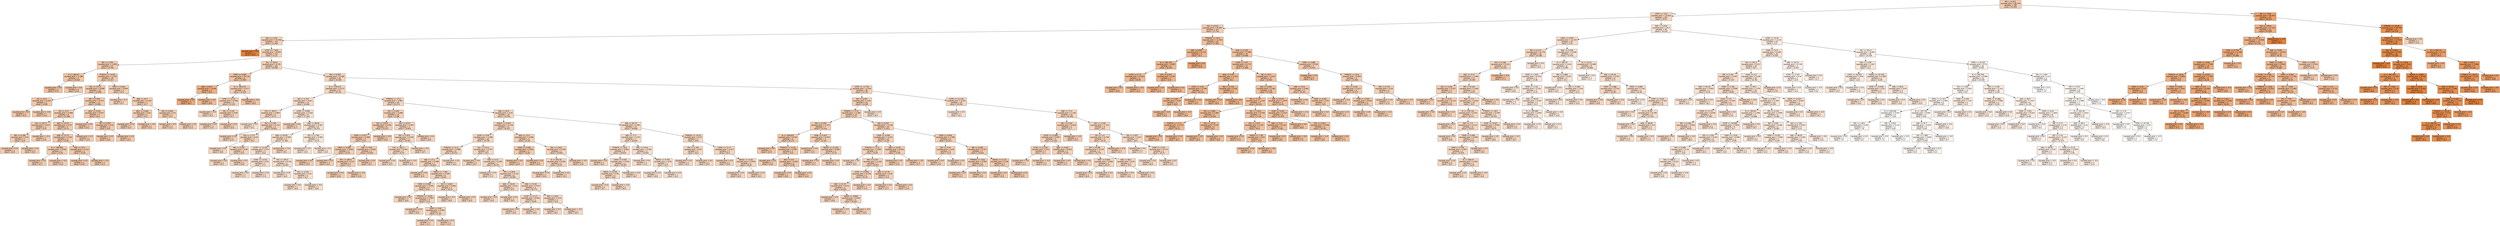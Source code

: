 digraph Tree {
node [shape=box, style="filled", color="black", fontname="helvetica"] ;
edge [fontname="helvetica"] ;
0 [label="RM <= 6.971\nsquared_error = 89.139\nsamples = 295\nvalue = 22.353", fillcolor="#f5ceb3"] ;
1 [label="LSTAT <= 15.0\nsquared_error = 37.653\nsamples = 252\nvalue = 19.51", fillcolor="#f7d6bf"] ;
0 -> 1 [labeldistance=2.5, labelangle=45, headlabel="True"] ;
2 [label="RM <= 6.543\nsquared_error = 20.807\nsamples = 157\nvalue = 22.756", fillcolor="#f5cdb1"] ;
1 -> 2 ;
3 [label="DIS <= 1.291\nsquared_error = 15.556\nsamples = 123\nvalue = 21.454", fillcolor="#f5d1b7"] ;
2 -> 3 ;
4 [label="squared_error = 0.0\nsamples = 1\nvalue = 50.0", fillcolor="#e58139"] ;
3 -> 4 ;
5 [label="LSTAT <= 7.845\nsquared_error = 8.949\nsamples = 122\nvalue = 21.22", fillcolor="#f6d2b8"] ;
3 -> 5 ;
6 [label="DIS <= 3.792\nsquared_error = 1.959\nsamples = 21\nvalue = 23.762", fillcolor="#f4caac"] ;
5 -> 6 ;
7 [label="B <= 364.63\nsquared_error = 1.389\nsamples = 3\nvalue = 25.833", fillcolor="#f3c5a3"] ;
6 -> 7 ;
8 [label="squared_error = 0.0\nsamples = 1\nvalue = 27.5", fillcolor="#f2c09c"] ;
7 -> 8 ;
9 [label="squared_error = 0.0\nsamples = 2\nvalue = 25.0", fillcolor="#f3c7a7"] ;
7 -> 9 ;
10 [label="PTRATIO <= 19.65\nsquared_error = 1.219\nsamples = 18\nvalue = 23.417", fillcolor="#f4cbae"] ;
6 -> 10 ;
11 [label="TAX <= 257.0\nsquared_error = 0.699\nsamples = 13\nvalue = 23.846", fillcolor="#f4caac"] ;
10 -> 11 ;
12 [label="ZN <= 10.0\nsquared_error = 0.202\nsamples = 2\nvalue = 24.85", fillcolor="#f4c7a8"] ;
11 -> 12 ;
13 [label="squared_error = 0.0\nsamples = 1\nvalue = 25.3", fillcolor="#f3c6a6"] ;
12 -> 13 ;
14 [label="squared_error = -0.0\nsamples = 1\nvalue = 24.4", fillcolor="#f4c9aa"] ;
12 -> 14 ;
15 [label="RM <= 6.405\nsquared_error = 0.573\nsamples = 11\nvalue = 23.664", fillcolor="#f4cbad"] ;
11 -> 15 ;
16 [label="ZN <= 12.5\nsquared_error = 0.499\nsamples = 8\nvalue = 23.388", fillcolor="#f4ccae"] ;
15 -> 16 ;
17 [label="TAX <= 367.5\nsquared_error = 0.027\nsamples = 3\nvalue = 22.8", fillcolor="#f5cdb1"] ;
16 -> 17 ;
18 [label="RM <= 6.188\nsquared_error = 0.01\nsamples = 2\nvalue = 22.9", fillcolor="#f5cdb0"] ;
17 -> 18 ;
19 [label="squared_error = 0.0\nsamples = 1\nvalue = 22.8", fillcolor="#f5cdb1"] ;
18 -> 19 ;
20 [label="squared_error = 0.0\nsamples = 1\nvalue = 23.0", fillcolor="#f5cdb0"] ;
18 -> 20 ;
21 [label="squared_error = -0.0\nsamples = 1\nvalue = 22.6", fillcolor="#f5ceb2"] ;
17 -> 21 ;
22 [label="AGE <= 42.55\nsquared_error = 0.45\nsamples = 5\nvalue = 23.74", fillcolor="#f4cbad"] ;
16 -> 22 ;
23 [label="AGE <= 31.75\nsquared_error = 0.342\nsamples = 4\nvalue = 23.95", fillcolor="#f4caac"] ;
22 -> 23 ;
24 [label="B <= 385.805\nsquared_error = 0.062\nsamples = 2\nvalue = 23.45", fillcolor="#f4cbae"] ;
23 -> 24 ;
25 [label="squared_error = 0.0\nsamples = 1\nvalue = 23.7", fillcolor="#f4cbad"] ;
24 -> 25 ;
26 [label="squared_error = -0.0\nsamples = 1\nvalue = 23.2", fillcolor="#f4ccaf"] ;
24 -> 26 ;
27 [label="AGE <= 35.3\nsquared_error = 0.122\nsamples = 2\nvalue = 24.45", fillcolor="#f4c9a9"] ;
23 -> 27 ;
28 [label="squared_error = 0.0\nsamples = 1\nvalue = 24.8", fillcolor="#f4c8a8"] ;
27 -> 28 ;
29 [label="squared_error = -0.0\nsamples = 1\nvalue = 24.1", fillcolor="#f4caab"] ;
27 -> 29 ;
30 [label="squared_error = 0.0\nsamples = 1\nvalue = 22.9", fillcolor="#f5cdb0"] ;
22 -> 30 ;
31 [label="NOX <= 0.422\nsquared_error = 0.027\nsamples = 3\nvalue = 24.4", fillcolor="#f4c9aa"] ;
15 -> 31 ;
32 [label="squared_error = 0.0\nsamples = 1\nvalue = 24.2", fillcolor="#f4c9ab"] ;
31 -> 32 ;
33 [label="RM <= 6.459\nsquared_error = 0.01\nsamples = 2\nvalue = 24.5", fillcolor="#f4c8a9"] ;
31 -> 33 ;
34 [label="squared_error = 0.0\nsamples = 1\nvalue = 24.6", fillcolor="#f4c8a9"] ;
33 -> 34 ;
35 [label="squared_error = 0.0\nsamples = 1\nvalue = 24.4", fillcolor="#f4c9aa"] ;
33 -> 35 ;
36 [label="CRIM <= 0.044\nsquared_error = 0.844\nsamples = 5\nvalue = 22.3", fillcolor="#f5cfb3"] ;
10 -> 36 ;
37 [label="squared_error = 0.0\nsamples = 1\nvalue = 20.7", fillcolor="#f6d3ba"] ;
36 -> 37 ;
38 [label="AGE <= 33.7\nsquared_error = 0.255\nsamples = 4\nvalue = 22.7", fillcolor="#f5cdb1"] ;
36 -> 38 ;
39 [label="NOX <= 0.495\nsquared_error = 0.01\nsamples = 2\nvalue = 23.2", fillcolor="#f4ccaf"] ;
38 -> 39 ;
40 [label="squared_error = 0.0\nsamples = 1\nvalue = 23.3", fillcolor="#f4ccae"] ;
39 -> 40 ;
41 [label="squared_error = -0.0\nsamples = 1\nvalue = 23.1", fillcolor="#f5ccaf"] ;
39 -> 41 ;
42 [label="DIS <= 6.842\nsquared_error = 0.0\nsamples = 2\nvalue = 22.2", fillcolor="#f5cfb3"] ;
38 -> 42 ;
43 [label="squared_error = 0.0\nsamples = 1\nvalue = 22.2", fillcolor="#f5cfb3"] ;
42 -> 43 ;
44 [label="squared_error = 0.0\nsamples = 1\nvalue = 22.2", fillcolor="#f5cfb3"] ;
42 -> 44 ;
45 [label="TAX <= 208.0\nsquared_error = 8.781\nsamples = 101\nvalue = 20.692", fillcolor="#f6d3ba"] ;
5 -> 45 ;
46 [label="CRIM <= 0.069\nsquared_error = 31.135\nsamples = 6\nvalue = 25.983", fillcolor="#f3c4a3"] ;
45 -> 46 ;
47 [label="AGE <= 65.5\nsquared_error = 10.89\nsamples = 2\nvalue = 32.9", fillcolor="#efb184"] ;
46 -> 47 ;
48 [label="squared_error = 0.0\nsamples = 1\nvalue = 36.2", fillcolor="#eda876"] ;
47 -> 48 ;
49 [label="squared_error = -0.0\nsamples = 1\nvalue = 29.6", fillcolor="#f1ba93"] ;
47 -> 49 ;
50 [label="B <= 390.075\nsquared_error = 5.377\nsamples = 4\nvalue = 22.525", fillcolor="#f5ceb2"] ;
46 -> 50 ;
51 [label="LSTAT <= 14.32\nsquared_error = 0.496\nsamples = 3\nvalue = 21.233", fillcolor="#f6d2b8"] ;
50 -> 51 ;
52 [label="squared_error = 0.0\nsamples = 1\nvalue = 20.3", fillcolor="#f6d4bc"] ;
51 -> 52 ;
53 [label="DIS <= 2.125\nsquared_error = 0.09\nsamples = 2\nvalue = 21.7", fillcolor="#f5d0b6"] ;
51 -> 53 ;
54 [label="squared_error = 0.0\nsamples = 1\nvalue = 21.4", fillcolor="#f6d1b7"] ;
53 -> 54 ;
55 [label="squared_error = 0.0\nsamples = 1\nvalue = 22.0", fillcolor="#f5cfb4"] ;
53 -> 55 ;
56 [label="squared_error = -0.0\nsamples = 1\nvalue = 26.4", fillcolor="#f3c3a1"] ;
50 -> 56 ;
57 [label="RM <= 6.083\nsquared_error = 5.489\nsamples = 95\nvalue = 20.358", fillcolor="#f6d4bb"] ;
45 -> 57 ;
58 [label="B <= 378.215\nsquared_error = 5.272\nsamples = 57\nvalue = 19.732", fillcolor="#f6d6be"] ;
57 -> 58 ;
59 [label="RM <= 5.702\nsquared_error = 5.611\nsamples = 14\nvalue = 18.064", fillcolor="#f7dac6"] ;
58 -> 59 ;
60 [label="TAX <= 305.5\nsquared_error = 3.854\nsamples = 5\nvalue = 19.72", fillcolor="#f6d6be"] ;
59 -> 60 ;
61 [label="squared_error = 0.0\nsamples = 1\nvalue = 16.1", fillcolor="#f9e0ce"] ;
60 -> 61 ;
62 [label="RM <= 5.183\nsquared_error = 0.722\nsamples = 4\nvalue = 20.625", fillcolor="#f6d3ba"] ;
60 -> 62 ;
63 [label="squared_error = 0.0\nsamples = 1\nvalue = 21.9", fillcolor="#f5d0b5"] ;
62 -> 63 ;
64 [label="DIS <= 1.771\nsquared_error = 0.24\nsamples = 3\nvalue = 20.2", fillcolor="#f6d4bc"] ;
62 -> 64 ;
65 [label="squared_error = 0.0\nsamples = 1\nvalue = 19.6", fillcolor="#f7d6bf"] ;
64 -> 65 ;
66 [label="RM <= 5.552\nsquared_error = 0.09\nsamples = 2\nvalue = 20.5", fillcolor="#f6d4bb"] ;
64 -> 66 ;
67 [label="squared_error = 0.0\nsamples = 1\nvalue = 20.2", fillcolor="#f6d4bc"] ;
66 -> 67 ;
68 [label="squared_error = 0.0\nsamples = 1\nvalue = 20.8", fillcolor="#f6d3b9"] ;
66 -> 68 ;
69 [label="LSTAT <= 9.995\nsquared_error = 4.218\nsamples = 9\nvalue = 17.144", fillcolor="#f8ddca"] ;
59 -> 69 ;
70 [label="squared_error = 0.0\nsamples = 1\nvalue = 21.7", fillcolor="#f5d0b6"] ;
69 -> 70 ;
71 [label="AGE <= 98.65\nsquared_error = 1.827\nsamples = 8\nvalue = 16.575", fillcolor="#f8dfcc"] ;
69 -> 71 ;
72 [label="AGE <= 95.95\nsquared_error = 0.935\nsamples = 6\nvalue = 17.183", fillcolor="#f8ddc9"] ;
71 -> 72 ;
73 [label="LSTAT <= 14.435\nsquared_error = 0.24\nsamples = 5\nvalue = 16.8", fillcolor="#f8decb"] ;
72 -> 73 ;
74 [label="LSTAT <= 13.55\nsquared_error = 0.01\nsamples = 2\nvalue = 17.3", fillcolor="#f8ddc9"] ;
73 -> 74 ;
75 [label="squared_error = 0.0\nsamples = 1\nvalue = 17.2", fillcolor="#f8ddc9"] ;
74 -> 75 ;
76 [label="squared_error = 0.0\nsamples = 1\nvalue = 17.4", fillcolor="#f8dcc8"] ;
74 -> 76 ;
77 [label="TAX <= 295.5\nsquared_error = 0.116\nsamples = 3\nvalue = 16.467", fillcolor="#f8dfcd"] ;
73 -> 77 ;
78 [label="squared_error = 0.0\nsamples = 1\nvalue = 16.0", fillcolor="#f9e0cf"] ;
77 -> 78 ;
79 [label="DIS <= 3.293\nsquared_error = 0.01\nsamples = 2\nvalue = 16.7", fillcolor="#f8decc"] ;
77 -> 79 ;
80 [label="squared_error = 0.0\nsamples = 1\nvalue = 16.8", fillcolor="#f8decb"] ;
79 -> 80 ;
81 [label="squared_error = -0.0\nsamples = 1\nvalue = 16.6", fillcolor="#f8dfcc"] ;
79 -> 81 ;
82 [label="squared_error = -0.0\nsamples = 1\nvalue = 19.1", fillcolor="#f7d8c1"] ;
72 -> 82 ;
83 [label="DIS <= 2.794\nsquared_error = 0.063\nsamples = 2\nvalue = 14.75", fillcolor="#f9e4d4"] ;
71 -> 83 ;
84 [label="squared_error = 0.0\nsamples = 1\nvalue = 15.0", fillcolor="#f9e3d3"] ;
83 -> 84 ;
85 [label="squared_error = 0.0\nsamples = 1\nvalue = 14.5", fillcolor="#fae4d5"] ;
83 -> 85 ;
86 [label="PTRATIO <= 17.6\nsquared_error = 3.961\nsamples = 43\nvalue = 20.274", fillcolor="#f6d4bc"] ;
58 -> 86 ;
87 [label="DIS <= 4.443\nsquared_error = 3.098\nsamples = 10\nvalue = 21.86", fillcolor="#f5d0b5"] ;
86 -> 87 ;
88 [label="DIS <= 3.613\nsquared_error = 0.291\nsamples = 6\nvalue = 23.217", fillcolor="#f4ccaf"] ;
87 -> 88 ;
89 [label="CRIM <= 0.077\nsquared_error = 0.068\nsamples = 5\nvalue = 23.0", fillcolor="#f5cdb0"] ;
88 -> 89 ;
90 [label="CRIM <= 0.058\nsquared_error = 0.003\nsamples = 2\nvalue = 23.25", fillcolor="#f4ccaf"] ;
89 -> 90 ;
91 [label="squared_error = 0.0\nsamples = 1\nvalue = 23.3", fillcolor="#f4ccae"] ;
90 -> 91 ;
92 [label="squared_error = 0.0\nsamples = 1\nvalue = 23.2", fillcolor="#f4ccaf"] ;
90 -> 92 ;
93 [label="AGE <= 78.6\nsquared_error = 0.042\nsamples = 3\nvalue = 22.833", fillcolor="#f5cdb1"] ;
89 -> 93 ;
94 [label="TAX <= 280.0\nsquared_error = 0.01\nsamples = 2\nvalue = 22.7", fillcolor="#f5cdb1"] ;
93 -> 94 ;
95 [label="squared_error = 0.0\nsamples = 1\nvalue = 22.8", fillcolor="#f5cdb1"] ;
94 -> 95 ;
96 [label="squared_error = -0.0\nsamples = 1\nvalue = 22.6", fillcolor="#f5ceb2"] ;
94 -> 96 ;
97 [label="squared_error = 0.0\nsamples = 1\nvalue = 23.1", fillcolor="#f5ccaf"] ;
93 -> 97 ;
98 [label="squared_error = -0.0\nsamples = 1\nvalue = 24.3", fillcolor="#f4c9aa"] ;
88 -> 98 ;
99 [label="DIS <= 8.017\nsquared_error = 0.407\nsamples = 4\nvalue = 19.825", fillcolor="#f6d5be"] ;
87 -> 99 ;
100 [label="RM <= 5.915\nsquared_error = 0.029\nsamples = 3\nvalue = 19.467", fillcolor="#f7d6bf"] ;
99 -> 100 ;
101 [label="TAX <= 383.5\nsquared_error = 0.002\nsamples = 2\nvalue = 19.35", fillcolor="#f7d7c0"] ;
100 -> 101 ;
102 [label="squared_error = 0.0\nsamples = 1\nvalue = 19.4", fillcolor="#f7d7c0"] ;
101 -> 102 ;
103 [label="squared_error = -0.0\nsamples = 1\nvalue = 19.3", fillcolor="#f7d7c0"] ;
101 -> 103 ;
104 [label="squared_error = -0.0\nsamples = 1\nvalue = 19.7", fillcolor="#f7d6be"] ;
100 -> 104 ;
105 [label="squared_error = 0.0\nsamples = 1\nvalue = 20.9", fillcolor="#f6d2b9"] ;
99 -> 105 ;
106 [label="AGE <= 64.0\nsquared_error = 3.23\nsamples = 33\nvalue = 19.794", fillcolor="#f6d6be"] ;
86 -> 106 ;
107 [label="INDUS <= 8.915\nsquared_error = 3.118\nsamples = 21\nvalue = 20.357", fillcolor="#f6d4bb"] ;
106 -> 107 ;
108 [label="LSTAT <= 9.04\nsquared_error = 1.499\nsamples = 16\nvalue = 19.756", fillcolor="#f6d6be"] ;
107 -> 108 ;
109 [label="PTRATIO <= 21.5\nsquared_error = 1.086\nsamples = 8\nvalue = 20.512", fillcolor="#f6d4bb"] ;
108 -> 109 ;
110 [label="AGE <= 27.2\nsquared_error = 0.368\nsamples = 7\nvalue = 20.843", fillcolor="#f6d3b9"] ;
109 -> 110 ;
111 [label="squared_error = 0.0\nsamples = 1\nvalue = 22.0", fillcolor="#f5cfb4"] ;
110 -> 111 ;
112 [label="INDUS <= 7.105\nsquared_error = 0.169\nsamples = 6\nvalue = 20.65", fillcolor="#f6d3ba"] ;
110 -> 112 ;
113 [label="CRIM <= 0.036\nsquared_error = 0.035\nsamples = 4\nvalue = 20.9", fillcolor="#f6d2b9"] ;
112 -> 113 ;
114 [label="squared_error = 0.0\nsamples = 1\nvalue = 20.6", fillcolor="#f6d3ba"] ;
113 -> 114 ;
115 [label="PTRATIO <= 19.05\nsquared_error = 0.007\nsamples = 3\nvalue = 21.0", fillcolor="#f6d2b9"] ;
113 -> 115 ;
116 [label="squared_error = 0.0\nsamples = 1\nvalue = 20.9", fillcolor="#f6d2b9"] ;
115 -> 116 ;
117 [label="CRIM <= 0.06\nsquared_error = 0.002\nsamples = 2\nvalue = 21.05", fillcolor="#f6d2b8"] ;
115 -> 117 ;
118 [label="squared_error = 0.0\nsamples = 1\nvalue = 21.1", fillcolor="#f6d2b8"] ;
117 -> 118 ;
119 [label="squared_error = 0.0\nsamples = 1\nvalue = 21.0", fillcolor="#f6d2b9"] ;
117 -> 119 ;
120 [label="DIS <= 4.603\nsquared_error = 0.062\nsamples = 2\nvalue = 20.15", fillcolor="#f6d5bc"] ;
112 -> 120 ;
121 [label="squared_error = 0.0\nsamples = 1\nvalue = 19.9", fillcolor="#f6d5bd"] ;
120 -> 121 ;
122 [label="squared_error = 0.0\nsamples = 1\nvalue = 20.4", fillcolor="#f6d4bb"] ;
120 -> 122 ;
123 [label="squared_error = 0.0\nsamples = 1\nvalue = 18.2", fillcolor="#f7dac5"] ;
109 -> 123 ;
124 [label="TAX <= 223.5\nsquared_error = 0.767\nsamples = 8\nvalue = 19.0", fillcolor="#f7d8c1"] ;
108 -> 124 ;
125 [label="squared_error = 0.0\nsamples = 1\nvalue = 20.7", fillcolor="#f6d3ba"] ;
124 -> 125 ;
126 [label="NOX <= 0.41\nsquared_error = 0.405\nsamples = 7\nvalue = 18.757", fillcolor="#f7d8c2"] ;
124 -> 126 ;
127 [label="squared_error = 0.0\nsamples = 1\nvalue = 17.4", fillcolor="#f8dcc8"] ;
126 -> 127 ;
128 [label="RM <= 5.878\nsquared_error = 0.115\nsamples = 6\nvalue = 18.983", fillcolor="#f7d8c1"] ;
126 -> 128 ;
129 [label="AGE <= 40.05\nsquared_error = 0.01\nsamples = 2\nvalue = 19.4", fillcolor="#f7d7c0"] ;
128 -> 129 ;
130 [label="squared_error = 0.0\nsamples = 1\nvalue = 19.3", fillcolor="#f7d7c0"] ;
129 -> 130 ;
131 [label="squared_error = 0.0\nsamples = 1\nvalue = 19.5", fillcolor="#f7d6bf"] ;
129 -> 131 ;
132 [label="AGE <= 53.05\nsquared_error = 0.037\nsamples = 4\nvalue = 18.775", fillcolor="#f7d8c2"] ;
128 -> 132 ;
133 [label="LSTAT <= 12.27\nsquared_error = 0.002\nsamples = 2\nvalue = 18.95", fillcolor="#f7d8c2"] ;
132 -> 133 ;
134 [label="squared_error = 0.0\nsamples = 1\nvalue = 19.0", fillcolor="#f7d8c1"] ;
133 -> 134 ;
135 [label="squared_error = 0.0\nsamples = 1\nvalue = 18.9", fillcolor="#f7d8c2"] ;
133 -> 135 ;
136 [label="RM <= 5.931\nsquared_error = 0.01\nsamples = 2\nvalue = 18.6", fillcolor="#f7d9c3"] ;
132 -> 136 ;
137 [label="squared_error = 0.0\nsamples = 1\nvalue = 18.5", fillcolor="#f7d9c4"] ;
136 -> 137 ;
138 [label="squared_error = -0.0\nsamples = 1\nvalue = 18.7", fillcolor="#f7d9c3"] ;
136 -> 138 ;
139 [label="RAD <= 15.0\nsquared_error = 3.446\nsamples = 5\nvalue = 22.28", fillcolor="#f5cfb3"] ;
107 -> 139 ;
140 [label="CRIM <= 0.208\nsquared_error = 0.002\nsamples = 2\nvalue = 24.45", fillcolor="#f4c9a9"] ;
139 -> 140 ;
141 [label="squared_error = 0.0\nsamples = 1\nvalue = 24.4", fillcolor="#f4c9aa"] ;
140 -> 141 ;
142 [label="squared_error = 0.0\nsamples = 1\nvalue = 24.5", fillcolor="#f4c8a9"] ;
140 -> 142 ;
143 [label="DIS <= 3.625\nsquared_error = 0.509\nsamples = 3\nvalue = 20.833", fillcolor="#f6d3b9"] ;
139 -> 143 ;
144 [label="B <= 392.56\nsquared_error = 0.062\nsamples = 2\nvalue = 20.35", fillcolor="#f6d4bb"] ;
143 -> 144 ;
145 [label="squared_error = 0.0\nsamples = 1\nvalue = 20.6", fillcolor="#f6d3ba"] ;
144 -> 145 ;
146 [label="squared_error = 0.0\nsamples = 1\nvalue = 20.1", fillcolor="#f6d5bd"] ;
144 -> 146 ;
147 [label="squared_error = -0.0\nsamples = 1\nvalue = 21.8", fillcolor="#f5d0b5"] ;
143 -> 147 ;
148 [label="AGE <= 82.15\nsquared_error = 1.901\nsamples = 12\nvalue = 18.808", fillcolor="#f7d8c2"] ;
106 -> 148 ;
149 [label="AGE <= 77.2\nsquared_error = 1.571\nsamples = 7\nvalue = 18.029", fillcolor="#f7dbc6"] ;
148 -> 149 ;
150 [label="PTRATIO <= 19.0\nsquared_error = 0.662\nsamples = 4\nvalue = 18.925", fillcolor="#f7d8c2"] ;
149 -> 150 ;
151 [label="squared_error = 0.0\nsamples = 1\nvalue = 20.3", fillcolor="#f6d4bc"] ;
150 -> 151 ;
152 [label="CRIM <= 0.505\nsquared_error = 0.042\nsamples = 3\nvalue = 18.467", fillcolor="#f7d9c4"] ;
150 -> 152 ;
153 [label="INDUS <= 6.255\nsquared_error = 0.01\nsamples = 2\nvalue = 18.6", fillcolor="#f7d9c3"] ;
152 -> 153 ;
154 [label="squared_error = 0.0\nsamples = 1\nvalue = 18.7", fillcolor="#f7d9c3"] ;
153 -> 154 ;
155 [label="squared_error = -0.0\nsamples = 1\nvalue = 18.5", fillcolor="#f7d9c4"] ;
153 -> 155 ;
156 [label="squared_error = -0.0\nsamples = 1\nvalue = 18.2", fillcolor="#f7dac5"] ;
152 -> 156 ;
157 [label="NOX <= 0.541\nsquared_error = 0.282\nsamples = 3\nvalue = 16.833", fillcolor="#f8decb"] ;
149 -> 157 ;
158 [label="squared_error = 0.0\nsamples = 1\nvalue = 17.5", fillcolor="#f8dcc8"] ;
157 -> 158 ;
159 [label="INDUS <= 9.795\nsquared_error = 0.09\nsamples = 2\nvalue = 16.5", fillcolor="#f8dfcc"] ;
157 -> 159 ;
160 [label="squared_error = 0.0\nsamples = 1\nvalue = 16.8", fillcolor="#f8decb"] ;
159 -> 160 ;
161 [label="squared_error = 0.0\nsamples = 1\nvalue = 16.2", fillcolor="#f9e0ce"] ;
159 -> 161 ;
162 [label="PTRATIO <= 19.25\nsquared_error = 0.32\nsamples = 5\nvalue = 19.9", fillcolor="#f6d5bd"] ;
148 -> 162 ;
163 [label="DIS <= 2.791\nsquared_error = 0.01\nsamples = 2\nvalue = 19.3", fillcolor="#f7d7c0"] ;
162 -> 163 ;
164 [label="squared_error = 0.0\nsamples = 1\nvalue = 19.2", fillcolor="#f7d7c1"] ;
163 -> 164 ;
165 [label="squared_error = 0.0\nsamples = 1\nvalue = 19.4", fillcolor="#f7d7c0"] ;
163 -> 165 ;
166 [label="LSTAT <= 11.77\nsquared_error = 0.127\nsamples = 3\nvalue = 20.3", fillcolor="#f6d4bc"] ;
162 -> 166 ;
167 [label="squared_error = 0.0\nsamples = 1\nvalue = 20.8", fillcolor="#f6d3b9"] ;
166 -> 167 ;
168 [label="INDUS <= 22.92\nsquared_error = 0.002\nsamples = 2\nvalue = 20.05", fillcolor="#f6d5bd"] ;
166 -> 168 ;
169 [label="squared_error = 0.0\nsamples = 1\nvalue = 20.0", fillcolor="#f6d5bd"] ;
168 -> 169 ;
170 [label="squared_error = 0.0\nsamples = 1\nvalue = 20.1", fillcolor="#f6d5bd"] ;
168 -> 170 ;
171 [label="LSTAT <= 11.755\nsquared_error = 4.344\nsamples = 38\nvalue = 21.297", fillcolor="#f6d1b7"] ;
57 -> 171 ;
172 [label="RM <= 6.497\nsquared_error = 3.54\nsamples = 24\nvalue = 22.029", fillcolor="#f5cfb4"] ;
171 -> 172 ;
173 [label="PTRATIO <= 17.6\nsquared_error = 2.306\nsamples = 23\nvalue = 22.27", fillcolor="#f5cfb3"] ;
172 -> 173 ;
174 [label="RM <= 6.338\nsquared_error = 1.127\nsamples = 7\nvalue = 23.314", fillcolor="#f4ccae"] ;
173 -> 174 ;
175 [label="B <= 268.625\nsquared_error = 0.232\nsamples = 4\nvalue = 24.175", fillcolor="#f4c9ab"] ;
174 -> 175 ;
176 [label="squared_error = 0.0\nsamples = 1\nvalue = 25.0", fillcolor="#f3c7a7"] ;
175 -> 176 ;
177 [label="PTRATIO <= 15.35\nsquared_error = 0.007\nsamples = 3\nvalue = 23.9", fillcolor="#f4caac"] ;
175 -> 177 ;
178 [label="squared_error = 0.0\nsamples = 1\nvalue = 23.8", fillcolor="#f4caac"] ;
177 -> 178 ;
179 [label="RAD <= 6.0\nsquared_error = 0.002\nsamples = 2\nvalue = 23.95", fillcolor="#f4caac"] ;
177 -> 179 ;
180 [label="squared_error = 0.0\nsamples = 1\nvalue = 23.9", fillcolor="#f4caac"] ;
179 -> 180 ;
181 [label="squared_error = 0.0\nsamples = 1\nvalue = 24.0", fillcolor="#f4caab"] ;
179 -> 181 ;
182 [label="CRIM <= 0.057\nsquared_error = 0.016\nsamples = 3\nvalue = 22.167", fillcolor="#f5cfb3"] ;
174 -> 182 ;
183 [label="squared_error = 0.0\nsamples = 1\nvalue = 22.0", fillcolor="#f5cfb4"] ;
182 -> 183 ;
184 [label="INDUS <= 12.255\nsquared_error = 0.002\nsamples = 2\nvalue = 22.25", fillcolor="#f5cfb3"] ;
182 -> 184 ;
185 [label="squared_error = 0.0\nsamples = 1\nvalue = 22.2", fillcolor="#f5cfb3"] ;
184 -> 185 ;
186 [label="squared_error = 0.0\nsamples = 1\nvalue = 22.3", fillcolor="#f5cfb3"] ;
184 -> 186 ;
187 [label="RM <= 6.342\nsquared_error = 2.136\nsamples = 16\nvalue = 21.813", fillcolor="#f5d0b5"] ;
173 -> 187 ;
188 [label="CRIM <= 4.438\nsquared_error = 1.423\nsamples = 10\nvalue = 21.09", fillcolor="#f6d2b8"] ;
187 -> 188 ;
189 [label="PTRATIO <= 17.9\nsquared_error = 0.805\nsamples = 8\nvalue = 20.65", fillcolor="#f6d3ba"] ;
188 -> 189 ;
190 [label="squared_error = 0.0\nsamples = 1\nvalue = 18.5", fillcolor="#f7d9c4"] ;
189 -> 190 ;
191 [label="RM <= 6.257\nsquared_error = 0.165\nsamples = 7\nvalue = 20.957", fillcolor="#f6d2b9"] ;
189 -> 191 ;
192 [label="LSTAT <= 10.965\nsquared_error = 0.106\nsamples = 5\nvalue = 20.78", fillcolor="#f6d3ba"] ;
191 -> 192 ;
193 [label="AGE <= 61.25\nsquared_error = 0.012\nsamples = 4\nvalue = 20.625", fillcolor="#f6d3ba"] ;
192 -> 193 ;
194 [label="squared_error = 0.0\nsamples = 1\nvalue = 20.8", fillcolor="#f6d3b9"] ;
193 -> 194 ;
195 [label="INDUS <= 8.895\nsquared_error = 0.002\nsamples = 3\nvalue = 20.567", fillcolor="#f6d3bb"] ;
193 -> 195 ;
196 [label="squared_error = 0.0\nsamples = 1\nvalue = 20.5", fillcolor="#f6d4bb"] ;
195 -> 196 ;
197 [label="squared_error = -0.0\nsamples = 2\nvalue = 20.6", fillcolor="#f6d3ba"] ;
195 -> 197 ;
198 [label="squared_error = -0.0\nsamples = 1\nvalue = 21.4", fillcolor="#f6d1b7"] ;
192 -> 198 ;
199 [label="AGE <= 67.35\nsquared_error = 0.04\nsamples = 2\nvalue = 21.4", fillcolor="#f6d1b7"] ;
191 -> 199 ;
200 [label="squared_error = 0.0\nsamples = 1\nvalue = 21.2", fillcolor="#f6d2b8"] ;
199 -> 200 ;
201 [label="squared_error = 0.0\nsamples = 1\nvalue = 21.6", fillcolor="#f5d1b6"] ;
199 -> 201 ;
202 [label="AGE <= 74.05\nsquared_error = 0.023\nsamples = 2\nvalue = 22.85", fillcolor="#f5cdb0"] ;
188 -> 202 ;
203 [label="squared_error = 0.0\nsamples = 1\nvalue = 23.0", fillcolor="#f5cdb0"] ;
202 -> 203 ;
204 [label="squared_error = -0.0\nsamples = 1\nvalue = 22.7", fillcolor="#f5cdb1"] ;
202 -> 204 ;
205 [label="CRIM <= 0.045\nsquared_error = 1.005\nsamples = 6\nvalue = 23.017", fillcolor="#f5cdb0"] ;
187 -> 205 ;
206 [label="DIS <= 4.03\nsquared_error = 0.04\nsamples = 2\nvalue = 21.8", fillcolor="#f5d0b5"] ;
205 -> 206 ;
207 [label="squared_error = 0.0\nsamples = 1\nvalue = 22.0", fillcolor="#f5cfb4"] ;
206 -> 207 ;
208 [label="squared_error = 0.0\nsamples = 1\nvalue = 21.6", fillcolor="#f5d1b6"] ;
206 -> 208 ;
209 [label="RM <= 6.385\nsquared_error = 0.377\nsamples = 4\nvalue = 23.625", fillcolor="#f4cbad"] ;
205 -> 209 ;
210 [label="PTRATIO <= 19.8\nsquared_error = 0.003\nsamples = 2\nvalue = 23.05", fillcolor="#f5ccb0"] ;
209 -> 210 ;
211 [label="squared_error = 0.0\nsamples = 1\nvalue = 23.1", fillcolor="#f5ccaf"] ;
210 -> 211 ;
212 [label="squared_error = 0.0\nsamples = 1\nvalue = 23.0", fillcolor="#f5cdb0"] ;
210 -> 212 ;
213 [label="INDUS <= 5.175\nsquared_error = 0.09\nsamples = 2\nvalue = 24.2", fillcolor="#f4c9ab"] ;
209 -> 213 ;
214 [label="squared_error = 0.0\nsamples = 1\nvalue = 23.9", fillcolor="#f4caac"] ;
213 -> 214 ;
215 [label="squared_error = 0.0\nsamples = 1\nvalue = 24.5", fillcolor="#f4c8a9"] ;
213 -> 215 ;
216 [label="squared_error = 0.0\nsamples = 1\nvalue = 16.5", fillcolor="#f8dfcc"] ;
172 -> 216 ;
217 [label="LSTAT <= 12.145\nsquared_error = 3.231\nsamples = 14\nvalue = 20.043", fillcolor="#f6d5bd"] ;
171 -> 217 ;
218 [label="squared_error = 0.0\nsamples = 1\nvalue = 16.1", fillcolor="#f9e0ce"] ;
217 -> 218 ;
219 [label="AGE <= 77.4\nsquared_error = 2.192\nsamples = 13\nvalue = 20.346", fillcolor="#f6d4bb"] ;
217 -> 219 ;
220 [label="RM <= 6.334\nsquared_error = 0.616\nsamples = 5\nvalue = 21.7", fillcolor="#f5d0b6"] ;
219 -> 220 ;
221 [label="LSTAT <= 12.865\nsquared_error = 0.067\nsamples = 4\nvalue = 21.325", fillcolor="#f6d1b7"] ;
220 -> 221 ;
222 [label="LSTAT <= 12.535\nsquared_error = 0.01\nsamples = 2\nvalue = 21.1", fillcolor="#f6d2b8"] ;
221 -> 222 ;
223 [label="squared_error = 0.0\nsamples = 1\nvalue = 21.2", fillcolor="#f6d2b8"] ;
222 -> 223 ;
224 [label="squared_error = -0.0\nsamples = 1\nvalue = 21.0", fillcolor="#f6d2b9"] ;
222 -> 224 ;
225 [label="NOX <= 0.587\nsquared_error = 0.023\nsamples = 2\nvalue = 21.55", fillcolor="#f5d1b6"] ;
221 -> 225 ;
226 [label="squared_error = 0.0\nsamples = 1\nvalue = 21.7", fillcolor="#f5d0b6"] ;
225 -> 226 ;
227 [label="squared_error = 0.0\nsamples = 1\nvalue = 21.4", fillcolor="#f6d1b7"] ;
225 -> 227 ;
228 [label="squared_error = -0.0\nsamples = 1\nvalue = 23.2", fillcolor="#f4ccaf"] ;
220 -> 228 ;
229 [label="DIS <= 2.536\nsquared_error = 1.315\nsamples = 8\nvalue = 19.5", fillcolor="#f7d6bf"] ;
219 -> 229 ;
230 [label="DIS <= 2.4\nsquared_error = 0.746\nsamples = 5\nvalue = 20.16", fillcolor="#f6d5bc"] ;
229 -> 230 ;
231 [label="RM <= 6.289\nsquared_error = 0.192\nsamples = 4\nvalue = 19.775", fillcolor="#f6d6be"] ;
230 -> 231 ;
232 [label="NOX <= 0.645\nsquared_error = 0.063\nsamples = 2\nvalue = 20.15", fillcolor="#f6d5bc"] ;
231 -> 232 ;
233 [label="squared_error = 0.0\nsamples = 1\nvalue = 20.4", fillcolor="#f6d4bb"] ;
232 -> 233 ;
234 [label="squared_error = 0.0\nsamples = 1\nvalue = 19.9", fillcolor="#f6d5bd"] ;
232 -> 234 ;
235 [label="AGE <= 98.3\nsquared_error = 0.04\nsamples = 2\nvalue = 19.4", fillcolor="#f7d7c0"] ;
231 -> 235 ;
236 [label="squared_error = 0.0\nsamples = 1\nvalue = 19.6", fillcolor="#f7d6bf"] ;
235 -> 236 ;
237 [label="squared_error = 0.0\nsamples = 1\nvalue = 19.2", fillcolor="#f7d7c1"] ;
235 -> 237 ;
238 [label="squared_error = -0.0\nsamples = 1\nvalue = 21.7", fillcolor="#f5d0b6"] ;
230 -> 238 ;
239 [label="DIS <= 3.057\nsquared_error = 0.327\nsamples = 3\nvalue = 18.4", fillcolor="#f7d9c4"] ;
229 -> 239 ;
240 [label="squared_error = 0.0\nsamples = 1\nvalue = 17.7", fillcolor="#f8dbc7"] ;
239 -> 240 ;
241 [label="CRIM <= 3.232\nsquared_error = 0.123\nsamples = 2\nvalue = 18.75", fillcolor="#f7d8c2"] ;
239 -> 241 ;
242 [label="squared_error = 0.0\nsamples = 1\nvalue = 18.4", fillcolor="#f7d9c4"] ;
241 -> 242 ;
243 [label="squared_error = 0.0\nsamples = 1\nvalue = 19.1", fillcolor="#f7d8c1"] ;
241 -> 243 ;
244 [label="PTRATIO <= 15.4\nsquared_error = 11.503\nsamples = 34\nvalue = 27.465", fillcolor="#f2c09c"] ;
2 -> 244 ;
245 [label="RM <= 6.897\nsquared_error = 6.712\nsamples = 5\nvalue = 32.1", fillcolor="#efb388"] ;
244 -> 245 ;
246 [label="B <= 392.415\nsquared_error = 0.887\nsamples = 4\nvalue = 30.875", fillcolor="#f0b78d"] ;
245 -> 246 ;
247 [label="LSTAT <= 5.73\nsquared_error = 0.022\nsamples = 2\nvalue = 29.95", fillcolor="#f1b991"] ;
246 -> 247 ;
248 [label="squared_error = 0.0\nsamples = 1\nvalue = 29.8", fillcolor="#f1ba92"] ;
247 -> 248 ;
249 [label="squared_error = -0.0\nsamples = 1\nvalue = 30.1", fillcolor="#f0b991"] ;
247 -> 249 ;
250 [label="DIS <= 6.057\nsquared_error = 0.04\nsamples = 2\nvalue = 31.8", fillcolor="#f0b489"] ;
246 -> 250 ;
251 [label="squared_error = 0.0\nsamples = 1\nvalue = 32.0", fillcolor="#efb388"] ;
250 -> 251 ;
252 [label="squared_error = 0.0\nsamples = 1\nvalue = 31.6", fillcolor="#f0b58a"] ;
250 -> 252 ;
253 [label="squared_error = 0.0\nsamples = 1\nvalue = 37.0", fillcolor="#eda572"] ;
245 -> 253 ;
254 [label="NOX <= 0.526\nsquared_error = 7.986\nsamples = 29\nvalue = 26.666", fillcolor="#f2c2a0"] ;
244 -> 254 ;
255 [label="LSTAT <= 4.67\nsquared_error = 4.772\nsamples = 22\nvalue = 27.659", fillcolor="#f2c09b"] ;
254 -> 255 ;
256 [label="NOX <= 0.42\nsquared_error = 1.532\nsamples = 5\nvalue = 30.1", fillcolor="#f0b991"] ;
255 -> 256 ;
257 [label="LSTAT <= 4.44\nsquared_error = 0.436\nsamples = 3\nvalue = 29.233", fillcolor="#f1bb94"] ;
256 -> 257 ;
258 [label="NOX <= 0.406\nsquared_error = 0.09\nsamples = 2\nvalue = 28.8", fillcolor="#f1bc96"] ;
257 -> 258 ;
259 [label="squared_error = 0.0\nsamples = 1\nvalue = 29.1", fillcolor="#f1bc95"] ;
258 -> 259 ;
260 [label="squared_error = -0.0\nsamples = 1\nvalue = 28.5", fillcolor="#f1bd98"] ;
258 -> 260 ;
261 [label="squared_error = 0.0\nsamples = 1\nvalue = 30.1", fillcolor="#f0b991"] ;
257 -> 261 ;
262 [label="RM <= 6.724\nsquared_error = 0.36\nsamples = 2\nvalue = 31.4", fillcolor="#f0b58b"] ;
256 -> 262 ;
263 [label="squared_error = 0.0\nsamples = 1\nvalue = 30.8", fillcolor="#f0b78d"] ;
262 -> 263 ;
264 [label="squared_error = 0.0\nsamples = 1\nvalue = 32.0", fillcolor="#efb388"] ;
262 -> 264 ;
265 [label="ZN <= 44.0\nsquared_error = 3.457\nsamples = 17\nvalue = 26.941", fillcolor="#f2c29e"] ;
255 -> 265 ;
266 [label="DIS <= 4.045\nsquared_error = 2.181\nsamples = 14\nvalue = 27.536", fillcolor="#f2c09c"] ;
265 -> 266 ;
267 [label="RM <= 6.727\nsquared_error = 1.314\nsamples = 9\nvalue = 28.144", fillcolor="#f2be99"] ;
266 -> 267 ;
268 [label="DIS <= 3.384\nsquared_error = 0.382\nsamples = 4\nvalue = 29.225", fillcolor="#f1bb94"] ;
267 -> 268 ;
269 [label="PTRATIO <= 17.0\nsquared_error = 0.123\nsamples = 2\nvalue = 29.75", fillcolor="#f1ba92"] ;
268 -> 269 ;
270 [label="squared_error = 0.0\nsamples = 1\nvalue = 29.4", fillcolor="#f1bb94"] ;
269 -> 270 ;
271 [label="squared_error = 0.0\nsamples = 1\nvalue = 30.1", fillcolor="#f0b991"] ;
269 -> 271 ;
272 [label="DIS <= 3.574\nsquared_error = 0.09\nsamples = 2\nvalue = 28.7", fillcolor="#f1bd97"] ;
268 -> 272 ;
273 [label="squared_error = 0.0\nsamples = 1\nvalue = 28.4", fillcolor="#f1bd98"] ;
272 -> 273 ;
274 [label="squared_error = 0.0\nsamples = 1\nvalue = 29.0", fillcolor="#f1bc95"] ;
272 -> 274 ;
275 [label="DIS <= 3.022\nsquared_error = 0.378\nsamples = 5\nvalue = 27.28", fillcolor="#f2c19d"] ;
267 -> 275 ;
276 [label="DIS <= 2.817\nsquared_error = 0.187\nsamples = 3\nvalue = 26.9", fillcolor="#f2c29f"] ;
275 -> 276 ;
277 [label="squared_error = 0.0\nsamples = 1\nvalue = 27.5", fillcolor="#f2c09c"] ;
276 -> 277 ;
278 [label="INDUS <= 7.38\nsquared_error = 0.01\nsamples = 2\nvalue = 26.6", fillcolor="#f3c3a0"] ;
276 -> 278 ;
279 [label="squared_error = 0.0\nsamples = 1\nvalue = 26.7", fillcolor="#f2c2a0"] ;
278 -> 279 ;
280 [label="squared_error = -0.0\nsamples = 1\nvalue = 26.5", fillcolor="#f3c3a0"] ;
278 -> 280 ;
281 [label="AGE <= 74.0\nsquared_error = 0.122\nsamples = 2\nvalue = 27.85", fillcolor="#f2bf9a"] ;
275 -> 281 ;
282 [label="squared_error = 0.0\nsamples = 1\nvalue = 28.2", fillcolor="#f2be99"] ;
281 -> 282 ;
283 [label="squared_error = -0.0\nsamples = 1\nvalue = 27.5", fillcolor="#f2c09c"] ;
281 -> 283 ;
284 [label="AGE <= 63.25\nsquared_error = 1.874\nsamples = 5\nvalue = 26.44", fillcolor="#f3c3a1"] ;
266 -> 284 ;
285 [label="CRIM <= 0.047\nsquared_error = 0.327\nsamples = 4\nvalue = 27.075", fillcolor="#f2c19e"] ;
284 -> 285 ;
286 [label="squared_error = 0.0\nsamples = 1\nvalue = 28.0", fillcolor="#f2bf9a"] ;
285 -> 286 ;
287 [label="DIS <= 5.841\nsquared_error = 0.056\nsamples = 3\nvalue = 26.767", fillcolor="#f2c29f"] ;
285 -> 287 ;
288 [label="squared_error = -0.0\nsamples = 2\nvalue = 26.6", fillcolor="#f3c3a0"] ;
287 -> 288 ;
289 [label="squared_error = 0.0\nsamples = 1\nvalue = 27.1", fillcolor="#f2c19e"] ;
287 -> 289 ;
290 [label="squared_error = -0.0\nsamples = 1\nvalue = 23.9", fillcolor="#f4caac"] ;
284 -> 290 ;
291 [label="AGE <= 32.8\nsquared_error = 0.062\nsamples = 3\nvalue = 24.167", fillcolor="#f4c9ab"] ;
265 -> 291 ;
292 [label="squared_error = 0.0\nsamples = 1\nvalue = 24.5", fillcolor="#f4c8a9"] ;
291 -> 292 ;
293 [label="CRIM <= 0.052\nsquared_error = 0.01\nsamples = 2\nvalue = 24.0", fillcolor="#f4caab"] ;
291 -> 293 ;
294 [label="squared_error = 0.0\nsamples = 1\nvalue = 23.9", fillcolor="#f4caac"] ;
293 -> 294 ;
295 [label="squared_error = 0.0\nsamples = 1\nvalue = 24.1", fillcolor="#f4caab"] ;
293 -> 295 ;
296 [label="CRIM <= 0.085\nsquared_error = 5.234\nsamples = 7\nvalue = 23.543", fillcolor="#f4cbad"] ;
254 -> 296 ;
297 [label="squared_error = 0.0\nsamples = 1\nvalue = 28.7", fillcolor="#f1bd97"] ;
296 -> 297 ;
298 [label="PTRATIO <= 20.6\nsquared_error = 0.935\nsamples = 6\nvalue = 22.683", fillcolor="#f5cdb1"] ;
296 -> 298 ;
299 [label="DIS <= 3.325\nsquared_error = 0.227\nsamples = 4\nvalue = 23.275", fillcolor="#f4ccaf"] ;
298 -> 299 ;
300 [label="squared_error = 0.0\nsamples = 2\nvalue = 22.8", fillcolor="#f5cdb1"] ;
299 -> 300 ;
301 [label="CRIM <= 3.039\nsquared_error = 0.003\nsamples = 2\nvalue = 23.75", fillcolor="#f4caac"] ;
299 -> 301 ;
302 [label="squared_error = 0.0\nsamples = 1\nvalue = 23.8", fillcolor="#f4caac"] ;
301 -> 302 ;
303 [label="squared_error = -0.0\nsamples = 1\nvalue = 23.7", fillcolor="#f4cbad"] ;
301 -> 303 ;
304 [label="RM <= 6.734\nsquared_error = 0.25\nsamples = 2\nvalue = 21.5", fillcolor="#f5d1b6"] ;
298 -> 304 ;
305 [label="squared_error = 0.0\nsamples = 1\nvalue = 21.0", fillcolor="#f6d2b9"] ;
304 -> 305 ;
306 [label="squared_error = 0.0\nsamples = 1\nvalue = 22.0", fillcolor="#f5cfb4"] ;
304 -> 306 ;
307 [label="NOX <= 0.603\nsquared_error = 19.3\nsamples = 95\nvalue = 14.145", fillcolor="#fae5d7"] ;
1 -> 307 ;
308 [label="CRIM <= 0.593\nsquared_error = 11.704\nsamples = 33\nvalue = 17.8", fillcolor="#f8dbc7"] ;
307 -> 308 ;
309 [label="RM <= 6.274\nsquared_error = 6.776\nsamples = 16\nvalue = 20.188", fillcolor="#f6d4bc"] ;
308 -> 309 ;
310 [label="RM <= 6.168\nsquared_error = 5.314\nsamples = 15\nvalue = 20.533", fillcolor="#f6d4bb"] ;
309 -> 310 ;
311 [label="AGE <= 57.9\nsquared_error = 2.394\nsamples = 14\nvalue = 20.064", fillcolor="#f6d5bd"] ;
310 -> 311 ;
312 [label="DIS <= 3.226\nsquared_error = 0.327\nsamples = 3\nvalue = 22.4", fillcolor="#f5ceb2"] ;
311 -> 312 ;
313 [label="squared_error = 0.0\nsamples = 1\nvalue = 23.1", fillcolor="#f5ccaf"] ;
312 -> 313 ;
314 [label="ZN <= 6.25\nsquared_error = 0.123\nsamples = 2\nvalue = 22.05", fillcolor="#f5cfb4"] ;
312 -> 314 ;
315 [label="squared_error = 0.0\nsamples = 1\nvalue = 22.4", fillcolor="#f5ceb2"] ;
314 -> 315 ;
316 [label="squared_error = 0.0\nsamples = 1\nvalue = 21.7", fillcolor="#f5d0b6"] ;
314 -> 316 ;
317 [label="RM <= 6.128\nsquared_error = 1.064\nsamples = 11\nvalue = 19.427", fillcolor="#f7d7c0"] ;
311 -> 317 ;
318 [label="RAD <= 5.5\nsquared_error = 0.602\nsamples = 10\nvalue = 19.2", fillcolor="#f7d7c1"] ;
317 -> 318 ;
319 [label="B <= 378.735\nsquared_error = 0.251\nsamples = 7\nvalue = 19.571", fillcolor="#f7d6bf"] ;
318 -> 319 ;
320 [label="squared_error = 0.0\nsamples = 1\nvalue = 20.5", fillcolor="#f6d4bb"] ;
319 -> 320 ;
321 [label="RAD <= 2.5\nsquared_error = 0.125\nsamples = 6\nvalue = 19.417", fillcolor="#f7d7c0"] ;
319 -> 321 ;
322 [label="squared_error = 0.0\nsamples = 1\nvalue = 18.8", fillcolor="#f7d8c2"] ;
321 -> 322 ;
323 [label="CRIM <= 0.406\nsquared_error = 0.058\nsamples = 5\nvalue = 19.54", fillcolor="#f7d6bf"] ;
321 -> 323 ;
324 [label="CRIM <= 0.195\nsquared_error = 0.007\nsamples = 4\nvalue = 19.425", fillcolor="#f7d7c0"] ;
323 -> 324 ;
325 [label="squared_error = 0.0\nsamples = 2\nvalue = 19.5", fillcolor="#f7d6bf"] ;
324 -> 325 ;
326 [label="B <= 396.07\nsquared_error = 0.002\nsamples = 2\nvalue = 19.35", fillcolor="#f7d7c0"] ;
324 -> 326 ;
327 [label="squared_error = 0.0\nsamples = 1\nvalue = 19.3", fillcolor="#f7d7c0"] ;
326 -> 327 ;
328 [label="squared_error = -0.0\nsamples = 1\nvalue = 19.4", fillcolor="#f7d7c0"] ;
326 -> 328 ;
329 [label="squared_error = 0.0\nsamples = 1\nvalue = 20.0", fillcolor="#f6d5bd"] ;
323 -> 329 ;
330 [label="PTRATIO <= 18.5\nsquared_error = 0.349\nsamples = 3\nvalue = 18.333", fillcolor="#f7dac4"] ;
318 -> 330 ;
331 [label="LSTAT <= 16.65\nsquared_error = 0.002\nsamples = 2\nvalue = 18.75", fillcolor="#f7d8c2"] ;
330 -> 331 ;
332 [label="squared_error = 0.0\nsamples = 1\nvalue = 18.8", fillcolor="#f7d8c2"] ;
331 -> 332 ;
333 [label="squared_error = -0.0\nsamples = 1\nvalue = 18.7", fillcolor="#f7d9c3"] ;
331 -> 333 ;
334 [label="squared_error = 0.0\nsamples = 1\nvalue = 17.5", fillcolor="#f8dcc8"] ;
330 -> 334 ;
335 [label="squared_error = 0.0\nsamples = 1\nvalue = 21.7", fillcolor="#f5d0b6"] ;
317 -> 335 ;
336 [label="squared_error = -0.0\nsamples = 1\nvalue = 27.1", fillcolor="#f2c19e"] ;
310 -> 336 ;
337 [label="squared_error = 0.0\nsamples = 1\nvalue = 15.0", fillcolor="#f9e3d3"] ;
309 -> 337 ;
338 [label="NOX <= 0.559\nsquared_error = 5.928\nsamples = 17\nvalue = 15.553", fillcolor="#f9e1d1"] ;
308 -> 338 ;
339 [label="B <= 385.45\nsquared_error = 1.016\nsamples = 8\nvalue = 14.087", fillcolor="#fae6d7"] ;
338 -> 339 ;
340 [label="CRIM <= 1.043\nsquared_error = 0.518\nsamples = 5\nvalue = 13.48", fillcolor="#fae7da"] ;
339 -> 340 ;
341 [label="squared_error = 0.0\nsamples = 1\nvalue = 14.8", fillcolor="#f9e4d4"] ;
340 -> 341 ;
342 [label="CRIM <= 1.141\nsquared_error = 0.102\nsamples = 4\nvalue = 13.15", fillcolor="#fae8db"] ;
340 -> 342 ;
343 [label="squared_error = 0.0\nsamples = 1\nvalue = 12.7", fillcolor="#fbe9dd"] ;
342 -> 343 ;
344 [label="AGE <= 96.55\nsquared_error = 0.047\nsamples = 3\nvalue = 13.3", fillcolor="#fae8da"] ;
342 -> 344 ;
345 [label="B <= 295.685\nsquared_error = 0.003\nsamples = 2\nvalue = 13.15", fillcolor="#fae8db"] ;
344 -> 345 ;
346 [label="squared_error = 0.0\nsamples = 1\nvalue = 13.2", fillcolor="#fae8db"] ;
345 -> 346 ;
347 [label="squared_error = 0.0\nsamples = 1\nvalue = 13.1", fillcolor="#fae8db"] ;
345 -> 347 ;
348 [label="squared_error = -0.0\nsamples = 1\nvalue = 13.6", fillcolor="#fae7d9"] ;
344 -> 348 ;
349 [label="RM <= 5.868\nsquared_error = 0.207\nsamples = 3\nvalue = 15.1", fillcolor="#f9e3d3"] ;
339 -> 349 ;
350 [label="squared_error = 0.0\nsamples = 1\nvalue = 14.5", fillcolor="#fae4d5"] ;
349 -> 350 ;
351 [label="DIS <= 4.188\nsquared_error = 0.04\nsamples = 2\nvalue = 15.4", fillcolor="#f9e2d1"] ;
349 -> 351 ;
352 [label="squared_error = 0.0\nsamples = 1\nvalue = 15.2", fillcolor="#f9e2d2"] ;
351 -> 352 ;
353 [label="squared_error = 0.0\nsamples = 1\nvalue = 15.6", fillcolor="#f9e1d0"] ;
351 -> 353 ;
354 [label="B <= 16.22\nsquared_error = 6.689\nsamples = 9\nvalue = 16.856", fillcolor="#f8decb"] ;
338 -> 354 ;
355 [label="squared_error = 0.0\nsamples = 1\nvalue = 11.7", fillcolor="#fbece2"] ;
354 -> 355 ;
356 [label="AGE <= 95.95\nsquared_error = 3.787\nsamples = 8\nvalue = 17.5", fillcolor="#f8dcc8"] ;
354 -> 356 ;
357 [label="CRIM <= 4.386\nsquared_error = 0.142\nsamples = 3\nvalue = 19.367", fillcolor="#f7d7c0"] ;
356 -> 357 ;
358 [label="squared_error = 0.0\nsamples = 1\nvalue = 19.9", fillcolor="#f6d5bd"] ;
357 -> 358 ;
359 [label="squared_error = -0.0\nsamples = 2\nvalue = 19.1", fillcolor="#f7d8c1"] ;
357 -> 359 ;
360 [label="CRIM <= 6.899\nsquared_error = 2.63\nsamples = 5\nvalue = 16.38", fillcolor="#f8dfcd"] ;
356 -> 360 ;
361 [label="squared_error = 0.0\nsamples = 1\nvalue = 13.3", fillcolor="#fae8da"] ;
360 -> 361 ;
362 [label="LSTAT <= 20.65\nsquared_error = 0.322\nsamples = 4\nvalue = 17.15", fillcolor="#f8ddca"] ;
360 -> 362 ;
363 [label="squared_error = 0.0\nsamples = 1\nvalue = 16.3", fillcolor="#f8dfcd"] ;
362 -> 363 ;
364 [label="B <= 31.92\nsquared_error = 0.109\nsamples = 3\nvalue = 17.433", fillcolor="#f8dcc8"] ;
362 -> 364 ;
365 [label="squared_error = 0.0\nsamples = 1\nvalue = 17.9", fillcolor="#f8dbc6"] ;
364 -> 365 ;
366 [label="AGE <= 98.95\nsquared_error = 0.0\nsamples = 2\nvalue = 17.2", fillcolor="#f8ddc9"] ;
364 -> 366 ;
367 [label="squared_error = 0.0\nsamples = 1\nvalue = 17.2", fillcolor="#f8ddc9"] ;
366 -> 367 ;
368 [label="squared_error = 0.0\nsamples = 1\nvalue = 17.2", fillcolor="#f8ddc9"] ;
366 -> 368 ;
369 [label="LSTAT <= 19.34\nsquared_error = 12.45\nsamples = 62\nvalue = 12.2", fillcolor="#fbebdf"] ;
307 -> 369 ;
370 [label="CRIM <= 12.5\nsquared_error = 5.681\nsamples = 26\nvalue = 14.931", fillcolor="#f9e3d3"] ;
369 -> 370 ;
371 [label="TAX <= 551.5\nsquared_error = 3.517\nsamples = 23\nvalue = 15.5", fillcolor="#f9e2d1"] ;
370 -> 371 ;
372 [label="RM <= 5.701\nsquared_error = 2.297\nsamples = 7\nvalue = 17.257", fillcolor="#f8ddc9"] ;
371 -> 372 ;
373 [label="AGE <= 95.35\nsquared_error = 0.903\nsamples = 2\nvalue = 15.25", fillcolor="#f9e2d2"] ;
372 -> 373 ;
374 [label="squared_error = 0.0\nsamples = 1\nvalue = 14.3", fillcolor="#fae5d6"] ;
373 -> 374 ;
375 [label="squared_error = 0.0\nsamples = 1\nvalue = 16.2", fillcolor="#f9e0ce"] ;
373 -> 375 ;
376 [label="CRIM <= 1.782\nsquared_error = 0.598\nsamples = 5\nvalue = 18.06", fillcolor="#f7dac6"] ;
372 -> 376 ;
377 [label="CHAS <= 0.5\nsquared_error = 0.187\nsamples = 4\nvalue = 17.725", fillcolor="#f8dbc7"] ;
376 -> 377 ;
378 [label="LSTAT <= 17.71\nsquared_error = 0.016\nsamples = 3\nvalue = 17.967", fillcolor="#f8dbc6"] ;
377 -> 378 ;
379 [label="RM <= 6.383\nsquared_error = 0.003\nsamples = 2\nvalue = 18.05", fillcolor="#f7dac6"] ;
378 -> 379 ;
380 [label="squared_error = 0.0\nsamples = 1\nvalue = 18.1", fillcolor="#f7dac5"] ;
379 -> 380 ;
381 [label="squared_error = -0.0\nsamples = 1\nvalue = 18.0", fillcolor="#f7dbc6"] ;
379 -> 381 ;
382 [label="squared_error = -0.0\nsamples = 1\nvalue = 17.8", fillcolor="#f8dbc7"] ;
378 -> 382 ;
383 [label="squared_error = 0.0\nsamples = 1\nvalue = 17.0", fillcolor="#f8ddca"] ;
377 -> 383 ;
384 [label="squared_error = -0.0\nsamples = 1\nvalue = 19.4", fillcolor="#f7d7c0"] ;
376 -> 384 ;
385 [label="CHAS <= 0.5\nsquared_error = 2.108\nsamples = 16\nvalue = 14.731", fillcolor="#f9e4d4"] ;
371 -> 385 ;
386 [label="AGE <= 99.4\nsquared_error = 1.579\nsamples = 15\nvalue = 14.527", fillcolor="#f9e4d5"] ;
385 -> 386 ;
387 [label="CRIM <= 6.907\nsquared_error = 1.345\nsamples = 13\nvalue = 14.292", fillcolor="#fae5d6"] ;
386 -> 387 ;
388 [label="B <= 395.65\nsquared_error = 1.058\nsamples = 7\nvalue = 14.986", fillcolor="#f9e3d3"] ;
387 -> 388 ;
389 [label="LSTAT <= 18.065\nsquared_error = 0.663\nsamples = 6\nvalue = 14.7", fillcolor="#f9e4d4"] ;
388 -> 389 ;
390 [label="DIS <= 2.342\nsquared_error = 0.422\nsamples = 4\nvalue = 15.125", fillcolor="#f9e3d2"] ;
389 -> 390 ;
391 [label="RM <= 6.388\nsquared_error = 0.14\nsamples = 3\nvalue = 14.8", fillcolor="#f9e4d4"] ;
390 -> 391 ;
392 [label="TAX <= 688.5\nsquared_error = 0.022\nsamples = 2\nvalue = 15.05", fillcolor="#f9e3d3"] ;
391 -> 392 ;
393 [label="squared_error = 0.0\nsamples = 1\nvalue = 14.9", fillcolor="#f9e3d3"] ;
392 -> 393 ;
394 [label="squared_error = -0.0\nsamples = 1\nvalue = 15.2", fillcolor="#f9e2d2"] ;
392 -> 394 ;
395 [label="squared_error = 0.0\nsamples = 1\nvalue = 14.3", fillcolor="#fae5d6"] ;
391 -> 395 ;
396 [label="squared_error = 0.0\nsamples = 1\nvalue = 16.1", fillcolor="#f9e0ce"] ;
390 -> 396 ;
397 [label="CRIM <= 2.429\nsquared_error = 0.062\nsamples = 2\nvalue = 13.85", fillcolor="#fae6d8"] ;
389 -> 397 ;
398 [label="squared_error = 0.0\nsamples = 1\nvalue = 13.6", fillcolor="#fae7d9"] ;
397 -> 398 ;
399 [label="squared_error = 0.0\nsamples = 1\nvalue = 14.1", fillcolor="#fae6d7"] ;
397 -> 399 ;
400 [label="squared_error = 0.0\nsamples = 1\nvalue = 16.7", fillcolor="#f8decc"] ;
388 -> 400 ;
401 [label="RM <= 6.218\nsquared_error = 0.465\nsamples = 6\nvalue = 13.483", fillcolor="#fae7da"] ;
387 -> 401 ;
402 [label="RM <= 6.06\nsquared_error = 0.202\nsamples = 3\nvalue = 14.067", fillcolor="#fae6d7"] ;
401 -> 402 ;
403 [label="squared_error = 0.0\nsamples = 1\nvalue = 13.5", fillcolor="#fae7da"] ;
402 -> 403 ;
404 [label="CRIM <= 9.781\nsquared_error = 0.062\nsamples = 2\nvalue = 14.35", fillcolor="#fae5d6"] ;
402 -> 404 ;
405 [label="squared_error = 0.0\nsamples = 1\nvalue = 14.1", fillcolor="#fae6d7"] ;
404 -> 405 ;
406 [label="squared_error = -0.0\nsamples = 1\nvalue = 14.6", fillcolor="#f9e4d5"] ;
404 -> 406 ;
407 [label="DIS <= 2.191\nsquared_error = 0.047\nsamples = 3\nvalue = 12.9", fillcolor="#fae9dc"] ;
401 -> 407 ;
408 [label="AGE <= 98.55\nsquared_error = 0.002\nsamples = 2\nvalue = 13.05", fillcolor="#fae8dc"] ;
407 -> 408 ;
409 [label="squared_error = 0.0\nsamples = 1\nvalue = 13.0", fillcolor="#fae9dc"] ;
408 -> 409 ;
410 [label="squared_error = -0.0\nsamples = 1\nvalue = 13.1", fillcolor="#fae8db"] ;
408 -> 410 ;
411 [label="squared_error = -0.0\nsamples = 1\nvalue = 12.6", fillcolor="#fbeade"] ;
407 -> 411 ;
412 [label="CRIM <= 10.527\nsquared_error = 0.422\nsamples = 2\nvalue = 16.05", fillcolor="#f9e0ce"] ;
386 -> 412 ;
413 [label="squared_error = 0.0\nsamples = 1\nvalue = 15.4", fillcolor="#f9e2d1"] ;
412 -> 413 ;
414 [label="squared_error = -0.0\nsamples = 1\nvalue = 16.7", fillcolor="#f8decc"] ;
412 -> 414 ;
415 [label="squared_error = 0.0\nsamples = 1\nvalue = 17.8", fillcolor="#f8dbc7"] ;
385 -> 415 ;
416 [label="AGE <= 94.15\nsquared_error = 0.749\nsamples = 3\nvalue = 10.567", fillcolor="#fcefe7"] ;
370 -> 416 ;
417 [label="LSTAT <= 17.63\nsquared_error = 0.16\nsamples = 2\nvalue = 10.0", fillcolor="#fcf1e9"] ;
416 -> 417 ;
418 [label="squared_error = 0.0\nsamples = 1\nvalue = 10.4", fillcolor="#fcf0e7"] ;
417 -> 418 ;
419 [label="squared_error = -0.0\nsamples = 1\nvalue = 9.6", fillcolor="#fcf2eb"] ;
417 -> 419 ;
420 [label="squared_error = 0.0\nsamples = 1\nvalue = 11.7", fillcolor="#fbece2"] ;
416 -> 420 ;
421 [label="TAX <= 551.5\nsquared_error = 8.063\nsamples = 36\nvalue = 10.228", fillcolor="#fcf0e8"] ;
369 -> 421 ;
422 [label="DIS <= 1.379\nsquared_error = 1.637\nsamples = 6\nvalue = 14.1", fillcolor="#fae6d7"] ;
421 -> 422 ;
423 [label="LSTAT <= 28.055\nsquared_error = 0.64\nsamples = 2\nvalue = 12.6", fillcolor="#fbeade"] ;
422 -> 423 ;
424 [label="squared_error = 0.0\nsamples = 1\nvalue = 13.4", fillcolor="#fae7da"] ;
423 -> 424 ;
425 [label="squared_error = -0.0\nsamples = 1\nvalue = 11.8", fillcolor="#fbece1"] ;
423 -> 425 ;
426 [label="INDUS <= 20.735\nsquared_error = 0.448\nsamples = 4\nvalue = 14.85", fillcolor="#f9e3d4"] ;
422 -> 426 ;
427 [label="LSTAT <= 23.935\nsquared_error = 0.01\nsamples = 2\nvalue = 15.5", fillcolor="#f9e2d1"] ;
426 -> 427 ;
428 [label="squared_error = 0.0\nsamples = 1\nvalue = 15.4", fillcolor="#f9e2d1"] ;
427 -> 428 ;
429 [label="squared_error = 0.0\nsamples = 1\nvalue = 15.6", fillcolor="#f9e1d0"] ;
427 -> 429 ;
430 [label="AGE <= 96.8\nsquared_error = 0.04\nsamples = 2\nvalue = 14.2", fillcolor="#fae5d7"] ;
426 -> 430 ;
431 [label="squared_error = 0.0\nsamples = 1\nvalue = 14.0", fillcolor="#fae6d7"] ;
430 -> 431 ;
432 [label="squared_error = 0.0\nsamples = 1\nvalue = 14.4", fillcolor="#fae5d6"] ;
430 -> 432 ;
433 [label="CRIM <= 16.343\nsquared_error = 5.75\nsamples = 30\nvalue = 9.453", fillcolor="#fcf3eb"] ;
421 -> 433 ;
434 [label="B <= 346.765\nsquared_error = 5.096\nsamples = 21\nvalue = 10.229", fillcolor="#fcf0e8"] ;
433 -> 434 ;
435 [label="DIS <= 1.925\nsquared_error = 3.831\nsamples = 11\nvalue = 8.9", fillcolor="#fdf4ee"] ;
434 -> 435 ;
436 [label="CRIM <= 11.323\nsquared_error = 1.404\nsamples = 9\nvalue = 8.167", fillcolor="#fdf6f1"] ;
435 -> 436 ;
437 [label="B <= 328.295\nsquared_error = 0.437\nsamples = 4\nvalue = 7.225", fillcolor="#fef9f5"] ;
436 -> 437 ;
438 [label="DIS <= 1.821\nsquared_error = 0.09\nsamples = 2\nvalue = 7.8", fillcolor="#fdf7f3"] ;
437 -> 438 ;
439 [label="squared_error = 0.0\nsamples = 1\nvalue = 7.5", fillcolor="#fef8f4"] ;
438 -> 439 ;
440 [label="squared_error = 0.0\nsamples = 1\nvalue = 8.1", fillcolor="#fdf6f1"] ;
438 -> 440 ;
441 [label="RM <= 5.633\nsquared_error = 0.123\nsamples = 2\nvalue = 6.65", fillcolor="#fefaf8"] ;
437 -> 441 ;
442 [label="squared_error = 0.0\nsamples = 1\nvalue = 7.0", fillcolor="#fef9f6"] ;
441 -> 442 ;
443 [label="squared_error = -0.0\nsamples = 1\nvalue = 6.3", fillcolor="#fefbf9"] ;
441 -> 443 ;
444 [label="B <= 154.735\nsquared_error = 0.902\nsamples = 5\nvalue = 8.92", fillcolor="#fdf4ee"] ;
436 -> 444 ;
445 [label="AGE <= 97.7\nsquared_error = 0.023\nsamples = 4\nvalue = 8.45", fillcolor="#fdf5f0"] ;
444 -> 445 ;
446 [label="DIS <= 1.865\nsquared_error = 0.002\nsamples = 3\nvalue = 8.367", fillcolor="#fdf6f0"] ;
445 -> 446 ;
447 [label="squared_error = 0.0\nsamples = 2\nvalue = 8.4", fillcolor="#fdf5f0"] ;
446 -> 447 ;
448 [label="squared_error = 0.0\nsamples = 1\nvalue = 8.3", fillcolor="#fdf6f0"] ;
446 -> 448 ;
449 [label="squared_error = -0.0\nsamples = 1\nvalue = 8.7", fillcolor="#fdf5ef"] ;
445 -> 449 ;
450 [label="squared_error = -0.0\nsamples = 1\nvalue = 10.8", fillcolor="#fcefe5"] ;
444 -> 450 ;
451 [label="CRIM <= 9.264\nsquared_error = 1.44\nsamples = 2\nvalue = 12.2", fillcolor="#fbebdf"] ;
435 -> 451 ;
452 [label="squared_error = 0.0\nsamples = 1\nvalue = 11.0", fillcolor="#fceee5"] ;
451 -> 452 ;
453 [label="squared_error = 0.0\nsamples = 1\nvalue = 13.4", fillcolor="#fae7da"] ;
451 -> 453 ;
454 [label="DIS <= 1.439\nsquared_error = 2.411\nsamples = 10\nvalue = 11.69", fillcolor="#fbece2"] ;
434 -> 454 ;
455 [label="CRIM <= 10.466\nsquared_error = 0.062\nsamples = 2\nvalue = 13.55", fillcolor="#fae7d9"] ;
454 -> 455 ;
456 [label="squared_error = 0.0\nsamples = 1\nvalue = 13.3", fillcolor="#fae8da"] ;
455 -> 456 ;
457 [label="squared_error = 0.0\nsamples = 1\nvalue = 13.8", fillcolor="#fae6d8"] ;
455 -> 457 ;
458 [label="AGE <= 96.5\nsquared_error = 1.917\nsamples = 8\nvalue = 11.225", fillcolor="#fbeee4"] ;
454 -> 458 ;
459 [label="CRIM <= 7.631\nsquared_error = 0.023\nsamples = 2\nvalue = 12.65", fillcolor="#fbeadd"] ;
458 -> 459 ;
460 [label="squared_error = 0.0\nsamples = 1\nvalue = 12.5", fillcolor="#fbeade"] ;
459 -> 460 ;
461 [label="squared_error = 0.0\nsamples = 1\nvalue = 12.8", fillcolor="#fae9dd"] ;
459 -> 461 ;
462 [label="CRIM <= 8.43\nsquared_error = 1.646\nsamples = 6\nvalue = 10.75", fillcolor="#fcefe6"] ;
458 -> 462 ;
463 [label="squared_error = 0.0\nsamples = 1\nvalue = 8.5", fillcolor="#fdf5f0"] ;
462 -> 463 ;
464 [label="RM <= 5.17\nsquared_error = 0.76\nsamples = 5\nvalue = 11.2", fillcolor="#fbeee4"] ;
462 -> 464 ;
465 [label="squared_error = 0.0\nsamples = 1\nvalue = 9.7", fillcolor="#fcf2ea"] ;
464 -> 465 ;
466 [label="DIS <= 1.61\nsquared_error = 0.247\nsamples = 4\nvalue = 11.575", fillcolor="#fbede2"] ;
464 -> 466 ;
467 [label="AGE <= 99.55\nsquared_error = 0.04\nsamples = 2\nvalue = 11.1", fillcolor="#fbeee4"] ;
466 -> 467 ;
468 [label="squared_error = 0.0\nsamples = 1\nvalue = 10.9", fillcolor="#fceee5"] ;
467 -> 468 ;
469 [label="squared_error = -0.0\nsamples = 1\nvalue = 11.3", fillcolor="#fbede3"] ;
467 -> 469 ;
470 [label="CRIM <= 12.31\nsquared_error = 0.003\nsamples = 2\nvalue = 12.05", fillcolor="#fbebe0"] ;
466 -> 470 ;
471 [label="squared_error = 0.0\nsamples = 1\nvalue = 12.1", fillcolor="#fbebe0"] ;
470 -> 471 ;
472 [label="squared_error = -0.0\nsamples = 1\nvalue = 12.0", fillcolor="#fbebe0"] ;
470 -> 472 ;
473 [label="DIS <= 1.426\nsquared_error = 2.6\nsamples = 9\nvalue = 7.644", fillcolor="#fdf8f3"] ;
433 -> 473 ;
474 [label="squared_error = 0.0\nsamples = 1\nvalue = 5.0", fillcolor="#ffffff"] ;
473 -> 474 ;
475 [label="RM <= 5.972\nsquared_error = 1.942\nsamples = 8\nvalue = 7.975", fillcolor="#fdf7f2"] ;
473 -> 475 ;
476 [label="LSTAT <= 30.72\nsquared_error = 1.298\nsamples = 7\nvalue = 8.314", fillcolor="#fdf6f0"] ;
475 -> 476 ;
477 [label="B <= 363.18\nsquared_error = 0.622\nsamples = 4\nvalue = 9.15", fillcolor="#fdf3ed"] ;
476 -> 477 ;
478 [label="AGE <= 88.3\nsquared_error = 0.02\nsamples = 3\nvalue = 8.7", fillcolor="#fdf5ef"] ;
477 -> 478 ;
479 [label="squared_error = 0.0\nsamples = 1\nvalue = 8.5", fillcolor="#fdf5f0"] ;
478 -> 479 ;
480 [label="squared_error = 0.0\nsamples = 2\nvalue = 8.8", fillcolor="#fdf4ee"] ;
478 -> 480 ;
481 [label="squared_error = -0.0\nsamples = 1\nvalue = 10.5", fillcolor="#fcf0e7"] ;
477 -> 481 ;
482 [label="RM <= 4.76\nsquared_error = 0.027\nsamples = 3\nvalue = 7.2", fillcolor="#fef9f5"] ;
476 -> 482 ;
483 [label="squared_error = 0.0\nsamples = 1\nvalue = 7.0", fillcolor="#fef9f6"] ;
482 -> 483 ;
484 [label="CRIM <= 19.704\nsquared_error = 0.01\nsamples = 2\nvalue = 7.3", fillcolor="#fef9f5"] ;
482 -> 484 ;
485 [label="squared_error = 0.0\nsamples = 1\nvalue = 7.2", fillcolor="#fef9f5"] ;
484 -> 485 ;
486 [label="squared_error = -0.0\nsamples = 1\nvalue = 7.4", fillcolor="#fef8f4"] ;
484 -> 486 ;
487 [label="squared_error = -0.0\nsamples = 1\nvalue = 5.6", fillcolor="#fffdfc"] ;
475 -> 487 ;
488 [label="RM <= 7.435\nsquared_error = 65.914\nsamples = 43\nvalue = 39.014", fillcolor="#eba069"] ;
0 -> 488 [labeldistance=2.5, labelangle=-45, headlabel="False"] ;
489 [label="TAX <= 534.0\nsquared_error = 27.102\nsamples = 22\nvalue = 33.559", fillcolor="#eeaf81"] ;
488 -> 489 ;
490 [label="TAX <= 267.0\nsquared_error = 14.908\nsamples = 21\nvalue = 32.776", fillcolor="#efb185"] ;
489 -> 490 ;
491 [label="CRIM <= 0.744\nsquared_error = 4.168\nsamples = 11\nvalue = 35.064", fillcolor="#eeab7b"] ;
490 -> 491 ;
492 [label="CRIM <= 0.046\nsquared_error = 2.768\nsamples = 10\nvalue = 35.47", fillcolor="#edaa79"] ;
491 -> 492 ;
493 [label="PTRATIO <= 18.45\nsquared_error = 0.665\nsamples = 4\nvalue = 34.0", fillcolor="#eeae7f"] ;
492 -> 493 ;
494 [label="CRIM <= 0.03\nsquared_error = 0.01\nsamples = 2\nvalue = 34.8", fillcolor="#eeac7c"] ;
493 -> 494 ;
495 [label="squared_error = 0.0\nsamples = 1\nvalue = 34.7", fillcolor="#eeac7c"] ;
494 -> 495 ;
496 [label="squared_error = 0.0\nsamples = 1\nvalue = 34.9", fillcolor="#eeab7b"] ;
494 -> 496 ;
497 [label="CRIM <= 0.026\nsquared_error = 0.04\nsamples = 2\nvalue = 33.2", fillcolor="#efb083"] ;
493 -> 497 ;
498 [label="squared_error = 0.0\nsamples = 1\nvalue = 33.0", fillcolor="#efb184"] ;
497 -> 498 ;
499 [label="squared_error = -0.0\nsamples = 1\nvalue = 33.4", fillcolor="#efaf82"] ;
497 -> 499 ;
500 [label="LSTAT <= 8.845\nsquared_error = 1.769\nsamples = 6\nvalue = 36.45", fillcolor="#eda775"] ;
492 -> 500 ;
501 [label="RAD <= 4.5\nsquared_error = 0.438\nsamples = 5\nvalue = 36.98", fillcolor="#eda572"] ;
500 -> 501 ;
502 [label="CRIM <= 0.085\nsquared_error = 0.096\nsamples = 3\nvalue = 37.467", fillcolor="#eca470"] ;
501 -> 502 ;
503 [label="ZN <= 40.0\nsquared_error = 0.003\nsamples = 2\nvalue = 37.25", fillcolor="#eca571"] ;
502 -> 503 ;
504 [label="squared_error = 0.0\nsamples = 1\nvalue = 37.2", fillcolor="#eca571"] ;
503 -> 504 ;
505 [label="squared_error = 0.0\nsamples = 1\nvalue = 37.3", fillcolor="#eca571"] ;
503 -> 505 ;
506 [label="squared_error = -0.0\nsamples = 1\nvalue = 37.9", fillcolor="#eca36e"] ;
502 -> 506 ;
507 [label="DIS <= 1.912\nsquared_error = 0.062\nsamples = 2\nvalue = 36.25", fillcolor="#eda876"] ;
501 -> 507 ;
508 [label="squared_error = 0.0\nsamples = 1\nvalue = 36.0", fillcolor="#eda877"] ;
507 -> 508 ;
509 [label="squared_error = 0.0\nsamples = 1\nvalue = 36.5", fillcolor="#eda774"] ;
507 -> 509 ;
510 [label="squared_error = -0.0\nsamples = 1\nvalue = 33.8", fillcolor="#eeae80"] ;
500 -> 510 ;
511 [label="squared_error = 0.0\nsamples = 1\nvalue = 31.0", fillcolor="#f0b68d"] ;
491 -> 511 ;
512 [label="AGE <= 78.95\nsquared_error = 14.634\nsamples = 10\nvalue = 30.26", fillcolor="#f0b890"] ;
490 -> 512 ;
513 [label="CRIM <= 0.042\nsquared_error = 5.044\nsamples = 8\nvalue = 31.887", fillcolor="#efb489"] ;
512 -> 513 ;
514 [label="LSTAT <= 4.505\nsquared_error = 0.776\nsamples = 3\nvalue = 34.133", fillcolor="#eead7f"] ;
513 -> 514 ;
515 [label="squared_error = 0.0\nsamples = 1\nvalue = 32.9", fillcolor="#efb184"] ;
514 -> 515 ;
516 [label="PTRATIO <= 14.8\nsquared_error = 0.023\nsamples = 2\nvalue = 34.75", fillcolor="#eeac7c"] ;
514 -> 516 ;
517 [label="squared_error = 0.0\nsamples = 1\nvalue = 34.6", fillcolor="#eeac7d"] ;
516 -> 517 ;
518 [label="squared_error = 0.0\nsamples = 1\nvalue = 34.9", fillcolor="#eeab7b"] ;
516 -> 518 ;
519 [label="CRIM <= 0.062\nsquared_error = 2.762\nsamples = 5\nvalue = 30.54", fillcolor="#f0b78f"] ;
513 -> 519 ;
520 [label="RM <= 7.093\nsquared_error = 0.482\nsamples = 3\nvalue = 29.333", fillcolor="#f1bb94"] ;
519 -> 520 ;
521 [label="RM <= 7.06\nsquared_error = 0.022\nsamples = 2\nvalue = 28.85", fillcolor="#f1bc96"] ;
520 -> 521 ;
522 [label="squared_error = 0.0\nsamples = 1\nvalue = 29.0", fillcolor="#f1bc95"] ;
521 -> 522 ;
523 [label="squared_error = -0.0\nsamples = 1\nvalue = 28.7", fillcolor="#f1bd97"] ;
521 -> 523 ;
524 [label="squared_error = 0.0\nsamples = 1\nvalue = 30.3", fillcolor="#f0b890"] ;
520 -> 524 ;
525 [label="RAD <= 5.0\nsquared_error = 0.722\nsamples = 2\nvalue = 32.35", fillcolor="#efb287"] ;
519 -> 525 ;
526 [label="squared_error = 0.0\nsamples = 1\nvalue = 33.2", fillcolor="#efb083"] ;
525 -> 526 ;
527 [label="squared_error = 0.0\nsamples = 1\nvalue = 31.5", fillcolor="#f0b58a"] ;
525 -> 527 ;
528 [label="CRIM <= 0.059\nsquared_error = 0.022\nsamples = 2\nvalue = 23.75", fillcolor="#f4caac"] ;
512 -> 528 ;
529 [label="squared_error = 0.0\nsamples = 1\nvalue = 23.6", fillcolor="#f4cbad"] ;
528 -> 529 ;
530 [label="squared_error = 0.0\nsamples = 1\nvalue = 23.9", fillcolor="#f4caac"] ;
528 -> 530 ;
531 [label="squared_error = -0.0\nsamples = 1\nvalue = 50.0", fillcolor="#e58139"] ;
489 -> 531 ;
532 [label="PTRATIO <= 19.65\nsquared_error = 42.746\nsamples = 21\nvalue = 44.729", fillcolor="#e89050"] ;
488 -> 532 ;
533 [label="PTRATIO <= 17.6\nsquared_error = 17.523\nsamples = 20\nvalue = 45.87", fillcolor="#e78d4b"] ;
532 -> 533 ;
534 [label="DIS <= 2.093\nsquared_error = 9.759\nsamples = 16\nvalue = 47.238", fillcolor="#e78945"] ;
533 -> 534 ;
535 [label="squared_error = 0.0\nsamples = 4\nvalue = 50.0", fillcolor="#e58139"] ;
534 -> 535 ;
536 [label="RM <= 7.628\nsquared_error = 9.62\nsamples = 12\nvalue = 46.317", fillcolor="#e78b49"] ;
534 -> 536 ;
537 [label="B <= 387.355\nsquared_error = 0.482\nsamples = 3\nvalue = 43.133", fillcolor="#e99457"] ;
536 -> 537 ;
538 [label="squared_error = 0.0\nsamples = 1\nvalue = 44.0", fillcolor="#e89253"] ;
537 -> 538 ;
539 [label="RM <= 7.565\nsquared_error = 0.16\nsamples = 2\nvalue = 42.7", fillcolor="#e99559"] ;
537 -> 539 ;
540 [label="squared_error = 0.0\nsamples = 1\nvalue = 43.1", fillcolor="#e99457"] ;
539 -> 540 ;
541 [label="squared_error = -0.0\nsamples = 1\nvalue = 42.3", fillcolor="#e9975b"] ;
539 -> 541 ;
542 [label="INDUS <= 3.005\nsquared_error = 8.162\nsamples = 9\nvalue = 47.378", fillcolor="#e78845"] ;
536 -> 542 ;
543 [label="AGE <= 32.6\nsquared_error = 0.422\nsamples = 4\nvalue = 49.625", fillcolor="#e5823b"] ;
542 -> 543 ;
544 [label="squared_error = 0.0\nsamples = 3\nvalue = 50.0", fillcolor="#e58139"] ;
543 -> 544 ;
545 [label="squared_error = 0.0\nsamples = 1\nvalue = 48.5", fillcolor="#e68540"] ;
543 -> 545 ;
546 [label="AGE <= 80.65\nsquared_error = 7.082\nsamples = 5\nvalue = 45.58", fillcolor="#e88d4c"] ;
542 -> 546 ;
547 [label="CRIM <= 0.445\nsquared_error = 2.747\nsamples = 4\nvalue = 44.475", fillcolor="#e89051"] ;
546 -> 547 ;
548 [label="PTRATIO <= 16.15\nsquared_error = 0.24\nsamples = 3\nvalue = 45.4", fillcolor="#e88e4d"] ;
547 -> 548 ;
549 [label="B <= 382.19\nsquared_error = 0.09\nsamples = 2\nvalue = 45.7", fillcolor="#e78d4c"] ;
548 -> 549 ;
550 [label="squared_error = 0.0\nsamples = 1\nvalue = 46.0", fillcolor="#e78c4b"] ;
549 -> 550 ;
551 [label="squared_error = -0.0\nsamples = 1\nvalue = 45.4", fillcolor="#e88e4d"] ;
549 -> 551 ;
552 [label="squared_error = 0.0\nsamples = 1\nvalue = 44.8", fillcolor="#e89050"] ;
548 -> 552 ;
553 [label="squared_error = -0.0\nsamples = 1\nvalue = 41.7", fillcolor="#ea985e"] ;
547 -> 553 ;
554 [label="squared_error = 0.0\nsamples = 1\nvalue = 50.0", fillcolor="#e58139"] ;
546 -> 554 ;
555 [label="B <= 392.15\nsquared_error = 11.18\nsamples = 4\nvalue = 40.4", fillcolor="#eb9c63"] ;
533 -> 555 ;
556 [label="squared_error = 0.0\nsamples = 1\nvalue = 35.2", fillcolor="#eeaa7a"] ;
555 -> 556 ;
557 [label="AGE <= 60.1\nsquared_error = 2.889\nsamples = 3\nvalue = 42.133", fillcolor="#ea975c"] ;
555 -> 557 ;
558 [label="PTRATIO <= 18.55\nsquared_error = 0.25\nsamples = 2\nvalue = 43.3", fillcolor="#e99456"] ;
557 -> 558 ;
559 [label="squared_error = 0.0\nsamples = 1\nvalue = 43.8", fillcolor="#e99254"] ;
558 -> 559 ;
560 [label="squared_error = -0.0\nsamples = 1\nvalue = 42.8", fillcolor="#e99559"] ;
558 -> 560 ;
561 [label="squared_error = 0.0\nsamples = 1\nvalue = 39.8", fillcolor="#eb9e66"] ;
557 -> 561 ;
562 [label="squared_error = 0.0\nsamples = 1\nvalue = 21.9", fillcolor="#f5d0b5"] ;
532 -> 562 ;
}